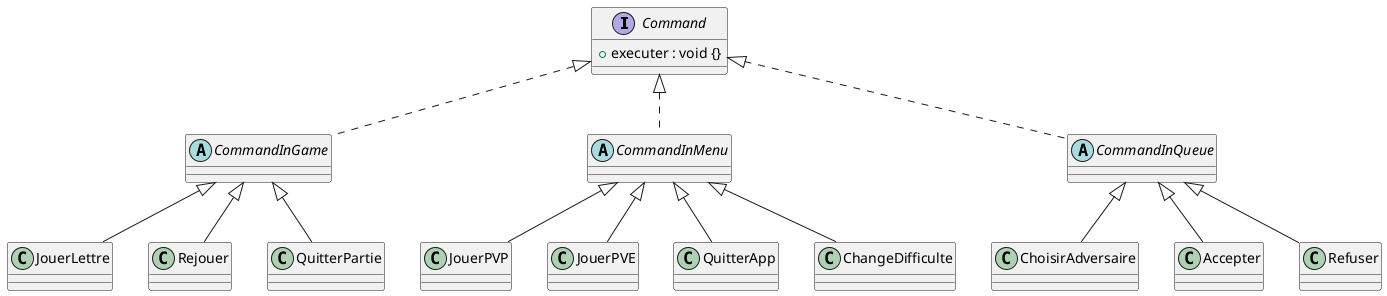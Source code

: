 @startuml

interface Command{
  +executer : void {}
}

abstract CommandInGame implements Command {

}

abstract CommandInMenu implements Command {

}
abstract CommandInQueue implements Command {

}

class JouerLettre extends CommandInGame {}

class Rejouer extends CommandInGame {}
class QuitterPartie extends CommandInGame {}

class JouerPVP extends CommandInMenu {}
class JouerPVE extends CommandInMenu {}
class QuitterApp extends CommandInMenu {}
class ChangeDifficulte extends CommandInMenu {}

class ChoisirAdversaire extends CommandInQueue {}
class Accepter extends CommandInQueue {}
class Refuser extends CommandInQueue {}









@enduml